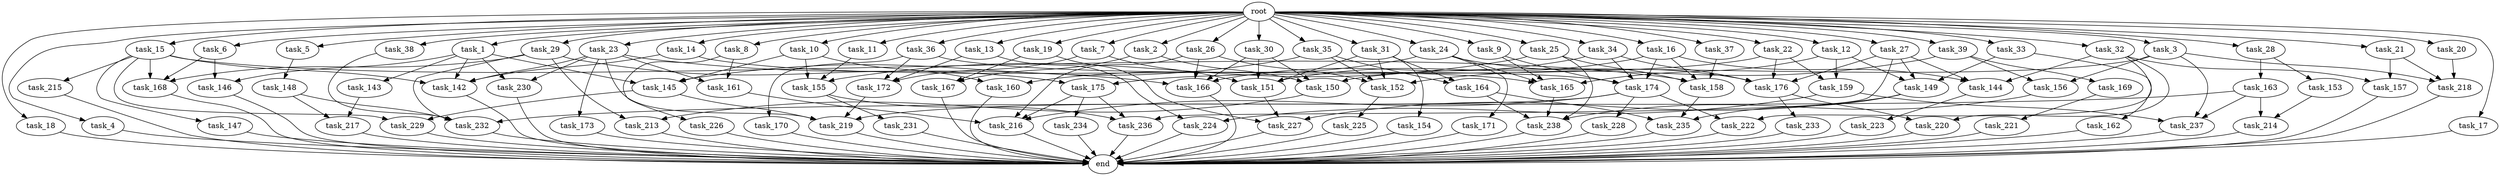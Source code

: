 digraph G {
  task_217 [size="1546188226.560000"];
  task_12 [size="2.048000"];
  task_152 [size="2989297238.016000"];
  task_160 [size="1717986918.400000"];
  task_36 [size="2.048000"];
  task_148 [size="274877906.944000"];
  task_19 [size="2.048000"];
  root [size="0.000000"];
  task_144 [size="1065151889.408000"];
  task_10 [size="2.048000"];
  task_168 [size="3728031612.928000"];
  task_18 [size="2.048000"];
  task_219 [size="1872605741.056000"];
  task_161 [size="1717986918.400000"];
  task_4 [size="2.048000"];
  task_154 [size="274877906.944000"];
  task_33 [size="2.048000"];
  task_235 [size="3298534883.328000"];
  task_234 [size="618475290.624000"];
  task_22 [size="2.048000"];
  task_15 [size="2.048000"];
  task_5 [size="2.048000"];
  end [size="0.000000"];
  task_228 [size="68719476.736000"];
  task_155 [size="2765958938.624000"];
  task_169 [size="1717986918.400000"];
  task_167 [size="1047972020.224000"];
  task_218 [size="3264175144.960000"];
  task_14 [size="2.048000"];
  task_21 [size="2.048000"];
  task_38 [size="2.048000"];
  task_16 [size="2.048000"];
  task_222 [size="910533066.752000"];
  task_7 [size="2.048000"];
  task_24 [size="2.048000"];
  task_227 [size="1872605741.056000"];
  task_225 [size="429496729.600000"];
  task_221 [size="154618822.656000"];
  task_26 [size="2.048000"];
  task_147 [size="1717986918.400000"];
  task_164 [size="1116691496.960000"];
  task_17 [size="2.048000"];
  task_151 [size="2422361554.944000"];
  task_158 [size="5308579577.856000"];
  task_229 [size="1992864825.344000"];
  task_30 [size="2.048000"];
  task_39 [size="2.048000"];
  task_172 [size="1941325217.792000"];
  task_213 [size="2010044694.528000"];
  task_226 [size="618475290.624000"];
  task_174 [size="1855425871.872000"];
  task_171 [size="1099511627.776000"];
  task_214 [size="996432412.672000"];
  task_165 [size="3178275799.040000"];
  task_215 [size="1717986918.400000"];
  task_27 [size="2.048000"];
  task_223 [size="68719476.736000"];
  task_31 [size="2.048000"];
  task_231 [size="429496729.600000"];
  task_220 [size="1460288880.640000"];
  task_166 [size="1683627180.032000"];
  task_237 [size="2628519985.152000"];
  task_170 [size="154618822.656000"];
  task_2 [size="2.048000"];
  task_216 [size="2233382993.920000"];
  task_153 [size="618475290.624000"];
  task_35 [size="2.048000"];
  task_3 [size="2.048000"];
  task_230 [size="1168231104.512000"];
  task_162 [size="429496729.600000"];
  task_232 [size="2233382993.920000"];
  task_146 [size="1460288880.640000"];
  task_159 [size="137438953.472000"];
  task_150 [size="2422361554.944000"];
  task_29 [size="2.048000"];
  task_142 [size="3504693313.536000"];
  task_28 [size="2.048000"];
  task_176 [size="1391569403.904000"];
  task_163 [size="618475290.624000"];
  task_175 [size="687194767.360000"];
  task_233 [size="618475290.624000"];
  task_23 [size="2.048000"];
  task_143 [size="68719476.736000"];
  task_224 [size="137438953.472000"];
  task_6 [size="2.048000"];
  task_32 [size="2.048000"];
  task_145 [size="1529008357.376000"];
  task_20 [size="2.048000"];
  task_238 [size="2954937499.648000"];
  task_9 [size="2.048000"];
  task_37 [size="2.048000"];
  task_236 [size="1116691496.960000"];
  task_1 [size="2.048000"];
  task_156 [size="3435973836.800000"];
  task_173 [size="1099511627.776000"];
  task_34 [size="2.048000"];
  task_25 [size="2.048000"];
  task_8 [size="2.048000"];
  task_157 [size="996432412.672000"];
  task_149 [size="566935683.072000"];
  task_13 [size="2.048000"];
  task_11 [size="2.048000"];

  task_217 -> end [size="1.000000"];
  task_12 -> task_165 [size="33554432.000000"];
  task_12 -> task_149 [size="33554432.000000"];
  task_12 -> task_159 [size="33554432.000000"];
  task_152 -> task_225 [size="209715200.000000"];
  task_160 -> end [size="1.000000"];
  task_36 -> task_170 [size="75497472.000000"];
  task_36 -> task_172 [size="75497472.000000"];
  task_36 -> task_174 [size="75497472.000000"];
  task_148 -> task_217 [size="75497472.000000"];
  task_148 -> task_232 [size="75497472.000000"];
  task_19 -> task_227 [size="301989888.000000"];
  task_19 -> task_167 [size="301989888.000000"];
  root -> task_12 [size="1.000000"];
  root -> task_35 [size="1.000000"];
  root -> task_14 [size="1.000000"];
  root -> task_36 [size="1.000000"];
  root -> task_37 [size="1.000000"];
  root -> task_6 [size="1.000000"];
  root -> task_32 [size="1.000000"];
  root -> task_38 [size="1.000000"];
  root -> task_19 [size="1.000000"];
  root -> task_13 [size="1.000000"];
  root -> task_20 [size="1.000000"];
  root -> task_16 [size="1.000000"];
  root -> task_9 [size="1.000000"];
  root -> task_31 [size="1.000000"];
  root -> task_10 [size="1.000000"];
  root -> task_1 [size="1.000000"];
  root -> task_18 [size="1.000000"];
  root -> task_5 [size="1.000000"];
  root -> task_2 [size="1.000000"];
  root -> task_4 [size="1.000000"];
  root -> task_27 [size="1.000000"];
  root -> task_11 [size="1.000000"];
  root -> task_23 [size="1.000000"];
  root -> task_3 [size="1.000000"];
  root -> task_26 [size="1.000000"];
  root -> task_7 [size="1.000000"];
  root -> task_34 [size="1.000000"];
  root -> task_17 [size="1.000000"];
  root -> task_33 [size="1.000000"];
  root -> task_15 [size="1.000000"];
  root -> task_22 [size="1.000000"];
  root -> task_29 [size="1.000000"];
  root -> task_8 [size="1.000000"];
  root -> task_30 [size="1.000000"];
  root -> task_39 [size="1.000000"];
  root -> task_25 [size="1.000000"];
  root -> task_24 [size="1.000000"];
  root -> task_21 [size="1.000000"];
  root -> task_28 [size="1.000000"];
  task_144 -> task_223 [size="33554432.000000"];
  task_10 -> task_155 [size="301989888.000000"];
  task_10 -> task_145 [size="301989888.000000"];
  task_10 -> task_160 [size="301989888.000000"];
  task_168 -> end [size="1.000000"];
  task_18 -> end [size="1.000000"];
  task_219 -> end [size="1.000000"];
  task_161 -> task_216 [size="679477248.000000"];
  task_4 -> end [size="1.000000"];
  task_154 -> end [size="1.000000"];
  task_33 -> task_149 [size="209715200.000000"];
  task_33 -> task_162 [size="209715200.000000"];
  task_235 -> end [size="1.000000"];
  task_234 -> end [size="1.000000"];
  task_22 -> task_175 [size="33554432.000000"];
  task_22 -> task_176 [size="33554432.000000"];
  task_22 -> task_159 [size="33554432.000000"];
  task_15 -> task_158 [size="838860800.000000"];
  task_15 -> task_229 [size="838860800.000000"];
  task_15 -> task_215 [size="838860800.000000"];
  task_15 -> task_147 [size="838860800.000000"];
  task_15 -> task_168 [size="838860800.000000"];
  task_15 -> task_142 [size="838860800.000000"];
  task_5 -> task_148 [size="134217728.000000"];
  task_228 -> end [size="1.000000"];
  task_155 -> task_236 [size="209715200.000000"];
  task_155 -> task_231 [size="209715200.000000"];
  task_169 -> task_221 [size="75497472.000000"];
  task_167 -> end [size="1.000000"];
  task_218 -> end [size="1.000000"];
  task_14 -> task_165 [size="301989888.000000"];
  task_14 -> task_142 [size="301989888.000000"];
  task_21 -> task_218 [size="75497472.000000"];
  task_21 -> task_157 [size="75497472.000000"];
  task_38 -> task_232 [size="301989888.000000"];
  task_16 -> task_158 [size="75497472.000000"];
  task_16 -> task_151 [size="75497472.000000"];
  task_16 -> task_174 [size="75497472.000000"];
  task_16 -> task_144 [size="75497472.000000"];
  task_222 -> end [size="1.000000"];
  task_7 -> task_172 [size="838860800.000000"];
  task_7 -> task_151 [size="838860800.000000"];
  task_24 -> task_165 [size="536870912.000000"];
  task_24 -> task_160 [size="536870912.000000"];
  task_24 -> task_176 [size="536870912.000000"];
  task_24 -> task_171 [size="536870912.000000"];
  task_227 -> end [size="1.000000"];
  task_225 -> end [size="1.000000"];
  task_221 -> end [size="1.000000"];
  task_26 -> task_152 [size="75497472.000000"];
  task_26 -> task_216 [size="75497472.000000"];
  task_26 -> task_166 [size="75497472.000000"];
  task_147 -> end [size="1.000000"];
  task_164 -> task_235 [size="536870912.000000"];
  task_164 -> task_238 [size="536870912.000000"];
  task_17 -> end [size="1.000000"];
  task_151 -> task_227 [size="75497472.000000"];
  task_158 -> task_235 [size="536870912.000000"];
  task_229 -> end [size="1.000000"];
  task_30 -> task_166 [size="134217728.000000"];
  task_30 -> task_150 [size="134217728.000000"];
  task_30 -> task_151 [size="134217728.000000"];
  task_39 -> task_156 [size="838860800.000000"];
  task_39 -> task_152 [size="838860800.000000"];
  task_39 -> task_169 [size="838860800.000000"];
  task_172 -> task_219 [size="209715200.000000"];
  task_213 -> end [size="1.000000"];
  task_226 -> end [size="1.000000"];
  task_174 -> task_216 [size="33554432.000000"];
  task_174 -> task_219 [size="33554432.000000"];
  task_174 -> task_228 [size="33554432.000000"];
  task_174 -> task_222 [size="33554432.000000"];
  task_171 -> end [size="1.000000"];
  task_214 -> end [size="1.000000"];
  task_165 -> task_238 [size="33554432.000000"];
  task_215 -> end [size="1.000000"];
  task_27 -> task_236 [size="33554432.000000"];
  task_27 -> task_176 [size="33554432.000000"];
  task_27 -> task_149 [size="33554432.000000"];
  task_27 -> task_144 [size="33554432.000000"];
  task_223 -> end [size="1.000000"];
  task_31 -> task_152 [size="134217728.000000"];
  task_31 -> task_154 [size="134217728.000000"];
  task_31 -> task_151 [size="134217728.000000"];
  task_31 -> task_164 [size="134217728.000000"];
  task_231 -> end [size="1.000000"];
  task_220 -> end [size="1.000000"];
  task_166 -> end [size="1.000000"];
  task_237 -> end [size="1.000000"];
  task_170 -> end [size="1.000000"];
  task_2 -> task_167 [size="209715200.000000"];
  task_2 -> task_150 [size="209715200.000000"];
  task_216 -> end [size="1.000000"];
  task_153 -> task_214 [size="75497472.000000"];
  task_35 -> task_145 [size="411041792.000000"];
  task_35 -> task_152 [size="411041792.000000"];
  task_35 -> task_164 [size="411041792.000000"];
  task_3 -> task_156 [size="838860800.000000"];
  task_3 -> task_218 [size="838860800.000000"];
  task_3 -> task_150 [size="838860800.000000"];
  task_3 -> task_237 [size="838860800.000000"];
  task_230 -> end [size="1.000000"];
  task_162 -> end [size="1.000000"];
  task_232 -> end [size="1.000000"];
  task_146 -> end [size="1.000000"];
  task_159 -> task_224 [size="33554432.000000"];
  task_159 -> task_237 [size="33554432.000000"];
  task_150 -> task_213 [size="679477248.000000"];
  task_29 -> task_175 [size="301989888.000000"];
  task_29 -> task_213 [size="301989888.000000"];
  task_29 -> task_168 [size="301989888.000000"];
  task_29 -> task_232 [size="301989888.000000"];
  task_142 -> end [size="1.000000"];
  task_28 -> task_163 [size="301989888.000000"];
  task_28 -> task_153 [size="301989888.000000"];
  task_176 -> task_220 [size="301989888.000000"];
  task_176 -> task_233 [size="301989888.000000"];
  task_163 -> task_214 [size="411041792.000000"];
  task_163 -> task_232 [size="411041792.000000"];
  task_163 -> task_237 [size="411041792.000000"];
  task_175 -> task_236 [size="301989888.000000"];
  task_175 -> task_234 [size="301989888.000000"];
  task_175 -> task_216 [size="301989888.000000"];
  task_233 -> end [size="1.000000"];
  task_23 -> task_173 [size="536870912.000000"];
  task_23 -> task_166 [size="536870912.000000"];
  task_23 -> task_230 [size="536870912.000000"];
  task_23 -> task_142 [size="536870912.000000"];
  task_23 -> task_219 [size="536870912.000000"];
  task_23 -> task_161 [size="536870912.000000"];
  task_143 -> task_217 [size="679477248.000000"];
  task_224 -> end [size="1.000000"];
  task_6 -> task_168 [size="679477248.000000"];
  task_6 -> task_146 [size="679477248.000000"];
  task_32 -> task_220 [size="411041792.000000"];
  task_32 -> task_157 [size="411041792.000000"];
  task_32 -> task_222 [size="411041792.000000"];
  task_32 -> task_144 [size="411041792.000000"];
  task_145 -> task_219 [size="134217728.000000"];
  task_145 -> task_229 [size="134217728.000000"];
  task_20 -> task_218 [size="679477248.000000"];
  task_238 -> end [size="1.000000"];
  task_9 -> task_165 [size="679477248.000000"];
  task_9 -> task_174 [size="679477248.000000"];
  task_37 -> task_158 [size="838860800.000000"];
  task_236 -> end [size="1.000000"];
  task_1 -> task_142 [size="33554432.000000"];
  task_1 -> task_146 [size="33554432.000000"];
  task_1 -> task_143 [size="33554432.000000"];
  task_1 -> task_230 [size="33554432.000000"];
  task_1 -> task_145 [size="33554432.000000"];
  task_156 -> task_238 [size="33554432.000000"];
  task_173 -> end [size="1.000000"];
  task_34 -> task_166 [size="75497472.000000"];
  task_34 -> task_176 [size="75497472.000000"];
  task_34 -> task_174 [size="75497472.000000"];
  task_25 -> task_155 [size="838860800.000000"];
  task_25 -> task_158 [size="838860800.000000"];
  task_25 -> task_238 [size="838860800.000000"];
  task_8 -> task_161 [size="301989888.000000"];
  task_8 -> task_226 [size="301989888.000000"];
  task_157 -> end [size="1.000000"];
  task_149 -> task_227 [size="536870912.000000"];
  task_149 -> task_235 [size="536870912.000000"];
  task_13 -> task_172 [size="33554432.000000"];
  task_13 -> task_224 [size="33554432.000000"];
  task_11 -> task_155 [size="209715200.000000"];
}
